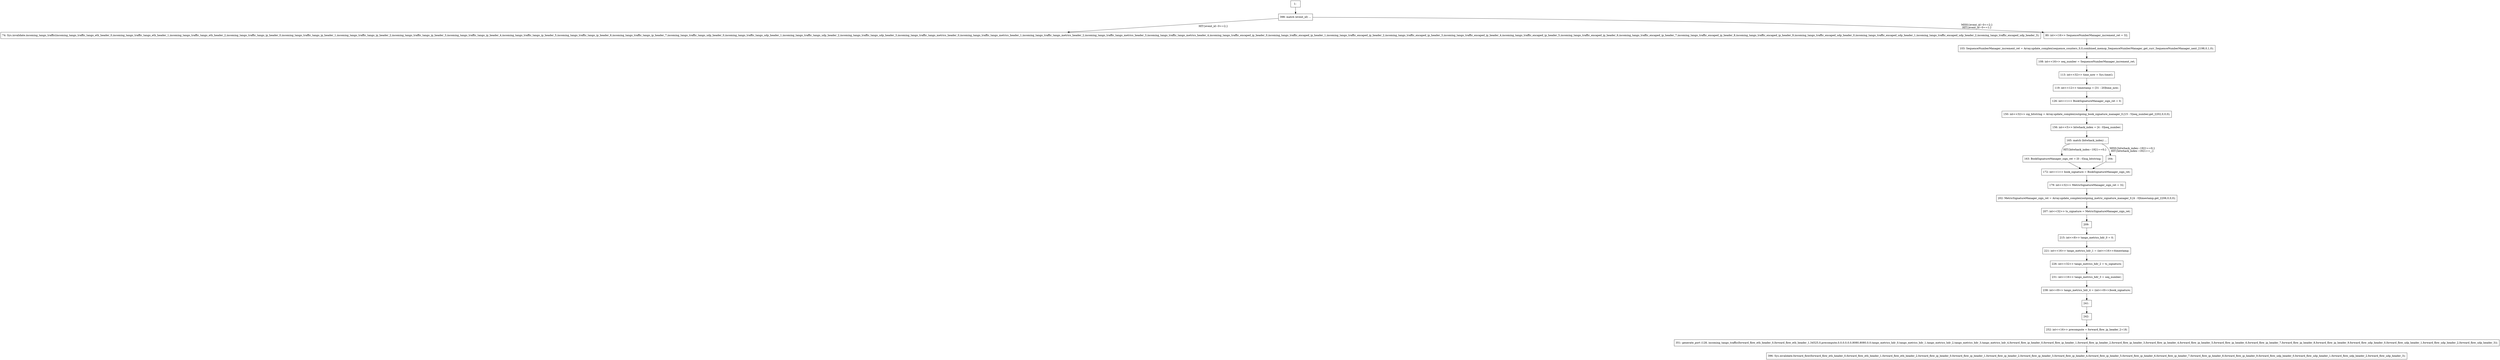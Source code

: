 digraph G {
  "1: " [shape=box, ];
  "74: Sys.invalidate.incoming_tango_traffic(incoming_tango_traffic_tango_eth_header_0,incoming_tango_traffic_tango_eth_header_1,incoming_tango_traffic_tango_eth_header_2,incoming_tango_traffic_tango_ip_header_0,incoming_tango_traffic_tango_ip_header_1,incoming_tango_traffic_tango_ip_header_2,incoming_tango_traffic_tango_ip_header_3,incoming_tango_traffic_tango_ip_header_4,incoming_tango_traffic_tango_ip_header_5,incoming_tango_traffic_tango_ip_header_6,incoming_tango_traffic_tango_ip_header_7,incoming_tango_traffic_tango_udp_header_0,incoming_tango_traffic_tango_udp_header_1,incoming_tango_traffic_tango_udp_header_2,incoming_tango_traffic_tango_udp_header_3,incoming_tango_traffic_tango_metrics_header_0,incoming_tango_traffic_tango_metrics_header_1,incoming_tango_traffic_tango_metrics_header_2,incoming_tango_traffic_tango_metrics_header_3,incoming_tango_traffic_tango_metrics_header_4,incoming_tango_traffic_encaped_ip_header_0,incoming_tango_traffic_encaped_ip_header_1,incoming_tango_traffic_encaped_ip_header_2,incoming_tango_traffic_encaped_ip_header_3,incoming_tango_traffic_encaped_ip_header_4,incoming_tango_traffic_encaped_ip_header_5,incoming_tango_traffic_encaped_ip_header_6,incoming_tango_traffic_encaped_ip_header_7,incoming_tango_traffic_encaped_ip_header_8,incoming_tango_traffic_encaped_ip_header_9,incoming_tango_traffic_encaped_udp_header_0,incoming_tango_traffic_encaped_udp_header_1,incoming_tango_traffic_encaped_udp_header_2,incoming_tango_traffic_encaped_udp_header_3);" [
  shape=box, ];
  "80: int<<16>> SequenceNumberManager_increment_ret = 32;" [shape=box, ];
  "103: SequenceNumberManager_increment_ret = Array.update_complex(sequence_counters_0,0,combined_memop_SequenceNumberManager_get_curr_SequenceNumberManager_next_2198,0,1,0);" [
  shape=box, ];
  "108: int<<16>> seq_number = SequenceNumberManager_increment_ret;" [
  shape=box, ];
  "113: int<<32>> time_now = Sys.time();" [shape=box, ];
  "119: int<<12>> timestamp = [31 : 20]time_now;" [shape=box, ];
  "126: int<<1>> BookSignatureManager_sign_ret = 0;" [shape=box, ];
  "150: int<<32>> sig_bitstring = Array.update_complex(outgoing_book_signature_manager_0,[15 : 5]seq_number,get_2202,0,0,0);" [
  shape=box, ];
  "156: int<<5>> bitwhack_index = [4 : 0]seq_number;" [shape=box, ];
  "163: BookSignatureManager_sign_ret = [0 : 0]sig_bitstring;" [shape=box, ];
  "164: " [shape=box, ];
  "165: match (bitwhack_index) ...
" [shape=box, ];
  "172: int<<1>> book_signature = BookSignatureManager_sign_ret;" [shape=box, ];
  "179: int<<32>> MetricSignatureManager_sign_ret = 32;" [shape=box, ];
  "202: MetricSignatureManager_sign_ret = Array.update_complex(outgoing_metric_signature_manager_0,[4 : 0]timestamp,get_2206,0,0,0);" [
  shape=box, ];
  "207: int<<32>> ts_signature = MetricSignatureManager_sign_ret;" [shape=box,
                                                                    ];
  "209: " [shape=box, ];
  "215: int<<8>> tango_metrics_hdr_0 = 0;" [shape=box, ];
  "221: int<<16>> tango_metrics_hdr_1 = (int<<16>>)timestamp;" [shape=box, ];
  "226: int<<32>> tango_metrics_hdr_2 = ts_signature;" [shape=box, ];
  "231: int<<16>> tango_metrics_hdr_3 = seq_number;" [shape=box, ];
  "238: int<<8>> tango_metrics_hdr_4 = (int<<8>>)book_signature;" [shape=box, ];
  "241: " [shape=box, ];
  "242: " [shape=box, ];
  "252: int<<16>> precompute = forward_flow_ip_header_2+18;" [shape=box, ];
  "351: generate_port (128, incoming_tango_traffic(forward_flow_eth_header_0,forward_flow_eth_header_1,34525,0,precompute,0,0,0,0,0,0,8080,8080,0,0,tango_metrics_hdr_0,tango_metrics_hdr_1,tango_metrics_hdr_2,tango_metrics_hdr_3,tango_metrics_hdr_4,forward_flow_ip_header_0,forward_flow_ip_header_1,forward_flow_ip_header_2,forward_flow_ip_header_3,forward_flow_ip_header_4,forward_flow_ip_header_5,forward_flow_ip_header_6,forward_flow_ip_header_7,forward_flow_ip_header_8,forward_flow_ip_header_9,forward_flow_udp_header_0,forward_flow_udp_header_1,forward_flow_udp_header_2,forward_flow_udp_header_3));" [
  shape=box, ];
  "396: Sys.invalidate.forward_flow(forward_flow_eth_header_0,forward_flow_eth_header_1,forward_flow_eth_header_2,forward_flow_ip_header_0,forward_flow_ip_header_1,forward_flow_ip_header_2,forward_flow_ip_header_3,forward_flow_ip_header_4,forward_flow_ip_header_5,forward_flow_ip_header_6,forward_flow_ip_header_7,forward_flow_ip_header_8,forward_flow_ip_header_9,forward_flow_udp_header_0,forward_flow_udp_header_1,forward_flow_udp_header_2,forward_flow_udp_header_3);" [
  shape=box, ];
  "398: match (event_id) ...
" [shape=box, ];
  
  
  "1: " -> "398: match (event_id) ...
" [label="", ];
  "80: int<<16>> SequenceNumberManager_increment_ret = 32;" -> "103: SequenceNumberManager_increment_ret = Array.update_complex(sequence_counters_0,0,combined_memop_SequenceNumberManager_get_curr_SequenceNumberManager_next_2198,0,1,0);" [
  label="", ];
  "103: SequenceNumberManager_increment_ret = Array.update_complex(sequence_counters_0,0,combined_memop_SequenceNumberManager_get_curr_SequenceNumberManager_next_2198,0,1,0);" -> "108: int<<16>> seq_number = SequenceNumberManager_increment_ret;" [
  label="", ];
  "108: int<<16>> seq_number = SequenceNumberManager_increment_ret;" -> "113: int<<32>> time_now = Sys.time();" [
  label="", ];
  "113: int<<32>> time_now = Sys.time();" -> "119: int<<12>> timestamp = [31 : 20]time_now;" [
  label="", ];
  "119: int<<12>> timestamp = [31 : 20]time_now;" -> "126: int<<1>> BookSignatureManager_sign_ret = 0;" [
  label="", ];
  "126: int<<1>> BookSignatureManager_sign_ret = 0;" -> "150: int<<32>> sig_bitstring = Array.update_complex(outgoing_book_signature_manager_0,[15 : 5]seq_number,get_2202,0,0,0);" [
  label="", ];
  "150: int<<32>> sig_bitstring = Array.update_complex(outgoing_book_signature_manager_0,[15 : 5]seq_number,get_2202,0,0,0);" -> "156: int<<5>> bitwhack_index = [4 : 0]seq_number;" [
  label="", ];
  "156: int<<5>> bitwhack_index = [4 : 0]seq_number;" -> "165: match (bitwhack_index) ...
" [
  label="", ];
  "163: BookSignatureManager_sign_ret = [0 : 0]sig_bitstring;" -> "172: int<<1>> book_signature = BookSignatureManager_sign_ret;" [
  label="", ];
  "164: " -> "172: int<<1>> book_signature = BookSignatureManager_sign_ret;" [
  label="", ];
  "165: match (bitwhack_index) ...
" -> "163: BookSignatureManager_sign_ret = [0 : 0]sig_bitstring;" [
  label="HIT{bitwhack_index~1921==0;}", ];
  "165: match (bitwhack_index) ...
" -> "164: " [label="MISS{bitwhack_index~1921==0;}
HIT{bitwhack_index~1921==_;}",
                                                 ];
  "172: int<<1>> book_signature = BookSignatureManager_sign_ret;" -> "179: int<<32>> MetricSignatureManager_sign_ret = 32;" [
  label="", ];
  "179: int<<32>> MetricSignatureManager_sign_ret = 32;" -> "202: MetricSignatureManager_sign_ret = Array.update_complex(outgoing_metric_signature_manager_0,[4 : 0]timestamp,get_2206,0,0,0);" [
  label="", ];
  "202: MetricSignatureManager_sign_ret = Array.update_complex(outgoing_metric_signature_manager_0,[4 : 0]timestamp,get_2206,0,0,0);" -> "207: int<<32>> ts_signature = MetricSignatureManager_sign_ret;" [
  label="", ];
  "207: int<<32>> ts_signature = MetricSignatureManager_sign_ret;" -> "209: " [
  label="", ];
  "209: " -> "215: int<<8>> tango_metrics_hdr_0 = 0;" [label="", ];
  "215: int<<8>> tango_metrics_hdr_0 = 0;" -> "221: int<<16>> tango_metrics_hdr_1 = (int<<16>>)timestamp;" [
  label="", ];
  "221: int<<16>> tango_metrics_hdr_1 = (int<<16>>)timestamp;" -> "226: int<<32>> tango_metrics_hdr_2 = ts_signature;" [
  label="", ];
  "226: int<<32>> tango_metrics_hdr_2 = ts_signature;" -> "231: int<<16>> tango_metrics_hdr_3 = seq_number;" [
  label="", ];
  "231: int<<16>> tango_metrics_hdr_3 = seq_number;" -> "238: int<<8>> tango_metrics_hdr_4 = (int<<8>>)book_signature;" [
  label="", ];
  "238: int<<8>> tango_metrics_hdr_4 = (int<<8>>)book_signature;" -> "241: " [
  label="", ];
  "241: " -> "242: " [label="", ];
  "242: " -> "252: int<<16>> precompute = forward_flow_ip_header_2+18;" [
  label="", ];
  "252: int<<16>> precompute = forward_flow_ip_header_2+18;" -> "351: generate_port (128, incoming_tango_traffic(forward_flow_eth_header_0,forward_flow_eth_header_1,34525,0,precompute,0,0,0,0,0,0,8080,8080,0,0,tango_metrics_hdr_0,tango_metrics_hdr_1,tango_metrics_hdr_2,tango_metrics_hdr_3,tango_metrics_hdr_4,forward_flow_ip_header_0,forward_flow_ip_header_1,forward_flow_ip_header_2,forward_flow_ip_header_3,forward_flow_ip_header_4,forward_flow_ip_header_5,forward_flow_ip_header_6,forward_flow_ip_header_7,forward_flow_ip_header_8,forward_flow_ip_header_9,forward_flow_udp_header_0,forward_flow_udp_header_1,forward_flow_udp_header_2,forward_flow_udp_header_3));" [
  label="", ];
  "351: generate_port (128, incoming_tango_traffic(forward_flow_eth_header_0,forward_flow_eth_header_1,34525,0,precompute,0,0,0,0,0,0,8080,8080,0,0,tango_metrics_hdr_0,tango_metrics_hdr_1,tango_metrics_hdr_2,tango_metrics_hdr_3,tango_metrics_hdr_4,forward_flow_ip_header_0,forward_flow_ip_header_1,forward_flow_ip_header_2,forward_flow_ip_header_3,forward_flow_ip_header_4,forward_flow_ip_header_5,forward_flow_ip_header_6,forward_flow_ip_header_7,forward_flow_ip_header_8,forward_flow_ip_header_9,forward_flow_udp_header_0,forward_flow_udp_header_1,forward_flow_udp_header_2,forward_flow_udp_header_3));" -> "396: Sys.invalidate.forward_flow(forward_flow_eth_header_0,forward_flow_eth_header_1,forward_flow_eth_header_2,forward_flow_ip_header_0,forward_flow_ip_header_1,forward_flow_ip_header_2,forward_flow_ip_header_3,forward_flow_ip_header_4,forward_flow_ip_header_5,forward_flow_ip_header_6,forward_flow_ip_header_7,forward_flow_ip_header_8,forward_flow_ip_header_9,forward_flow_udp_header_0,forward_flow_udp_header_1,forward_flow_udp_header_2,forward_flow_udp_header_3);" [
  label="", ];
  "398: match (event_id) ...
" -> "74: Sys.invalidate.incoming_tango_traffic(incoming_tango_traffic_tango_eth_header_0,incoming_tango_traffic_tango_eth_header_1,incoming_tango_traffic_tango_eth_header_2,incoming_tango_traffic_tango_ip_header_0,incoming_tango_traffic_tango_ip_header_1,incoming_tango_traffic_tango_ip_header_2,incoming_tango_traffic_tango_ip_header_3,incoming_tango_traffic_tango_ip_header_4,incoming_tango_traffic_tango_ip_header_5,incoming_tango_traffic_tango_ip_header_6,incoming_tango_traffic_tango_ip_header_7,incoming_tango_traffic_tango_udp_header_0,incoming_tango_traffic_tango_udp_header_1,incoming_tango_traffic_tango_udp_header_2,incoming_tango_traffic_tango_udp_header_3,incoming_tango_traffic_tango_metrics_header_0,incoming_tango_traffic_tango_metrics_header_1,incoming_tango_traffic_tango_metrics_header_2,incoming_tango_traffic_tango_metrics_header_3,incoming_tango_traffic_tango_metrics_header_4,incoming_tango_traffic_encaped_ip_header_0,incoming_tango_traffic_encaped_ip_header_1,incoming_tango_traffic_encaped_ip_header_2,incoming_tango_traffic_encaped_ip_header_3,incoming_tango_traffic_encaped_ip_header_4,incoming_tango_traffic_encaped_ip_header_5,incoming_tango_traffic_encaped_ip_header_6,incoming_tango_traffic_encaped_ip_header_7,incoming_tango_traffic_encaped_ip_header_8,incoming_tango_traffic_encaped_ip_header_9,incoming_tango_traffic_encaped_udp_header_0,incoming_tango_traffic_encaped_udp_header_1,incoming_tango_traffic_encaped_udp_header_2,incoming_tango_traffic_encaped_udp_header_3);" [
  label="HIT{event_id~0==2;}", ];
  "398: match (event_id) ...
" -> "80: int<<16>> SequenceNumberManager_increment_ret = 32;" [
  label="MISS{event_id~0==2;}
HIT{event_id~0==1;}", ];
  
  }